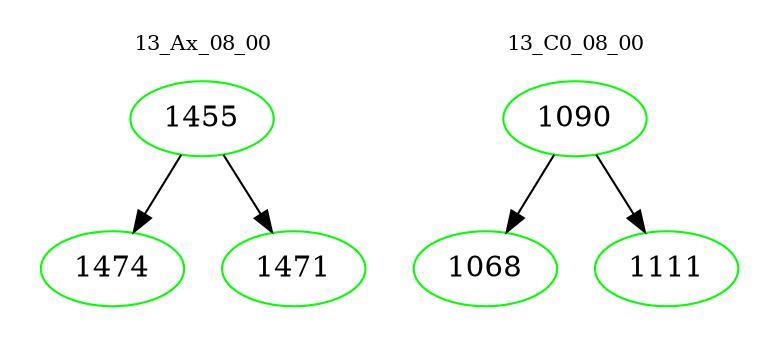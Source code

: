 digraph{
subgraph cluster_0 {
color = white
label = "13_Ax_08_00";
fontsize=10;
T0_1455 [label="1455", color="green"]
T0_1455 -> T0_1474 [color="black"]
T0_1474 [label="1474", color="green"]
T0_1455 -> T0_1471 [color="black"]
T0_1471 [label="1471", color="green"]
}
subgraph cluster_1 {
color = white
label = "13_C0_08_00";
fontsize=10;
T1_1090 [label="1090", color="green"]
T1_1090 -> T1_1068 [color="black"]
T1_1068 [label="1068", color="green"]
T1_1090 -> T1_1111 [color="black"]
T1_1111 [label="1111", color="green"]
}
}
